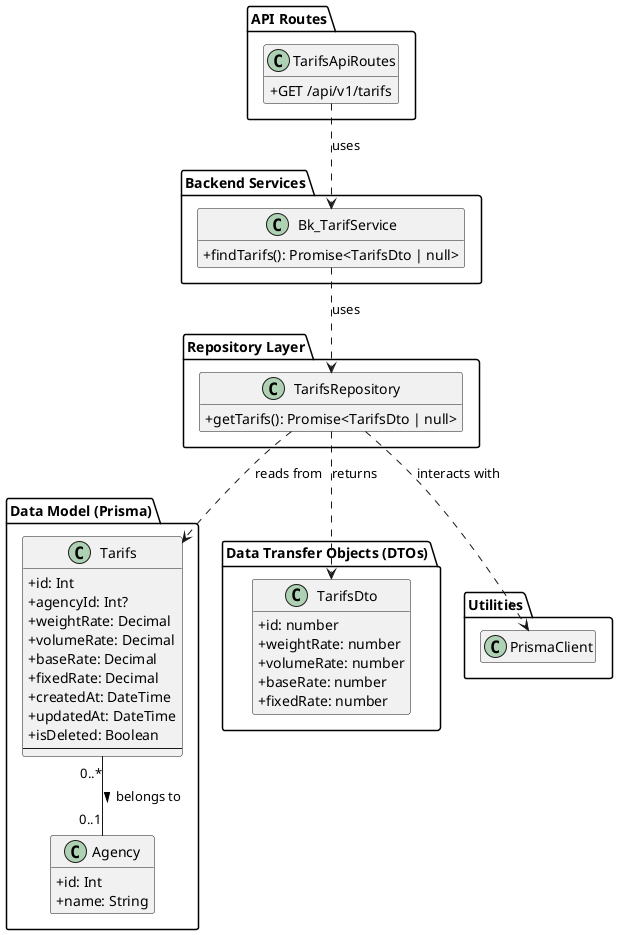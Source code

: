 @startuml
  ' Diagramme de Classe pour le domaine Tarifs (Tariffs)

  skinparam classAttributeIconSize 0
  hide empty members

  package "Data Model (Prisma)" {
      class Tarifs {
          + id: Int
          + agencyId: Int?
          + weightRate: Decimal
          + volumeRate: Decimal
          + baseRate: Decimal
          + fixedRate: Decimal
          + createdAt: DateTime
          + updatedAt: DateTime
          + isDeleted: Boolean
          --
          ' Relations
          ' agency: Agency?
      }

      class Agency {
          + id: Int
          + name: String
          ' ... other attributes
      }
  }

  package "Data Transfer Objects (DTOs)" {
      class TarifsDto {
          + id: number
          + weightRate: number
          + volumeRate: number
          + baseRate: number
          + fixedRate: number
      }
  }

  package "Repository Layer" {
      class TarifsRepository {
          + getTarifs(): Promise<TarifsDto | null>
      }
  }

  package "Backend Services" {
      class Bk_TarifService {
          + findTarifs(): Promise<TarifsDto | null>
      }
  }

  package "API Routes" {
      class TarifsApiRoutes {
          + GET /api/v1/tarifs
      }
  }

  package "Utilities" {
      class PrismaClient {
          ' Represents the Prisma ORM client
      }
  }

  ' Relationships
  Tarifs "0..*" -- "0..1" Agency : belongs to >

  TarifsApiRoutes ..> Bk_TarifService : uses
  Bk_TarifService ..> TarifsRepository : uses
  TarifsRepository ..> PrismaClient : interacts with
  TarifsRepository ..> Tarifs : reads from
  TarifsRepository ..> TarifsDto : returns

  @enduml
